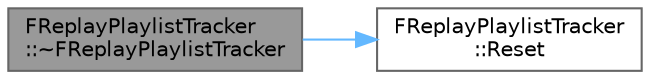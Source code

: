 digraph "FReplayPlaylistTracker::~FReplayPlaylistTracker"
{
 // INTERACTIVE_SVG=YES
 // LATEX_PDF_SIZE
  bgcolor="transparent";
  edge [fontname=Helvetica,fontsize=10,labelfontname=Helvetica,labelfontsize=10];
  node [fontname=Helvetica,fontsize=10,shape=box,height=0.2,width=0.4];
  rankdir="LR";
  Node1 [id="Node000001",label="FReplayPlaylistTracker\l::~FReplayPlaylistTracker",height=0.2,width=0.4,color="gray40", fillcolor="grey60", style="filled", fontcolor="black",tooltip=" "];
  Node1 -> Node2 [id="edge1_Node000001_Node000002",color="steelblue1",style="solid",tooltip=" "];
  Node2 [id="Node000002",label="FReplayPlaylistTracker\l::Reset",height=0.2,width=0.4,color="grey40", fillcolor="white", style="filled",URL="$d6/df5/structFReplayPlaylistTracker.html#a5c0eae478096568cad381f3f22be06fb",tooltip=" "];
}
